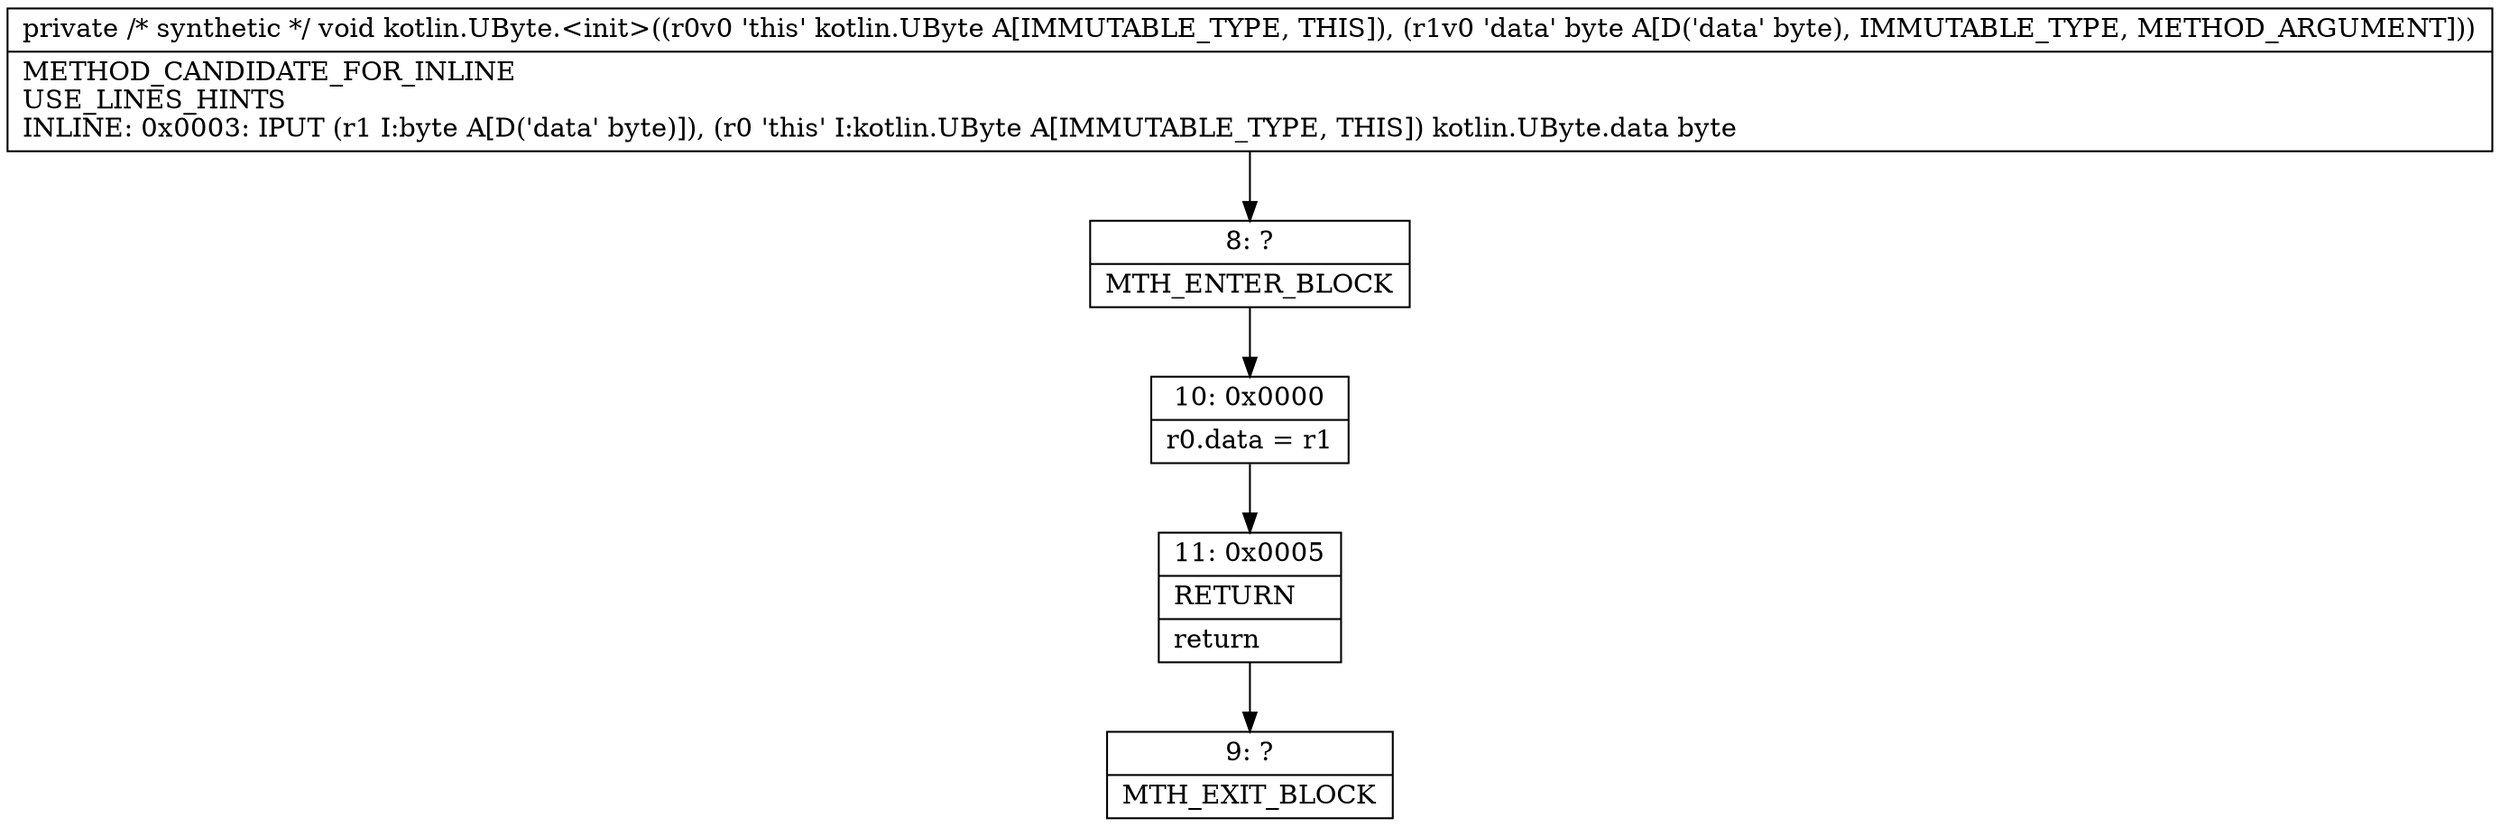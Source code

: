 digraph "CFG forkotlin.UByte.\<init\>(B)V" {
Node_8 [shape=record,label="{8\:\ ?|MTH_ENTER_BLOCK\l}"];
Node_10 [shape=record,label="{10\:\ 0x0000|r0.data = r1\l}"];
Node_11 [shape=record,label="{11\:\ 0x0005|RETURN\l|return\l}"];
Node_9 [shape=record,label="{9\:\ ?|MTH_EXIT_BLOCK\l}"];
MethodNode[shape=record,label="{private \/* synthetic *\/ void kotlin.UByte.\<init\>((r0v0 'this' kotlin.UByte A[IMMUTABLE_TYPE, THIS]), (r1v0 'data' byte A[D('data' byte), IMMUTABLE_TYPE, METHOD_ARGUMENT]))  | METHOD_CANDIDATE_FOR_INLINE\lUSE_LINES_HINTS\lINLINE: 0x0003: IPUT  (r1 I:byte A[D('data' byte)]), (r0 'this' I:kotlin.UByte A[IMMUTABLE_TYPE, THIS]) kotlin.UByte.data byte\l}"];
MethodNode -> Node_8;Node_8 -> Node_10;
Node_10 -> Node_11;
Node_11 -> Node_9;
}

